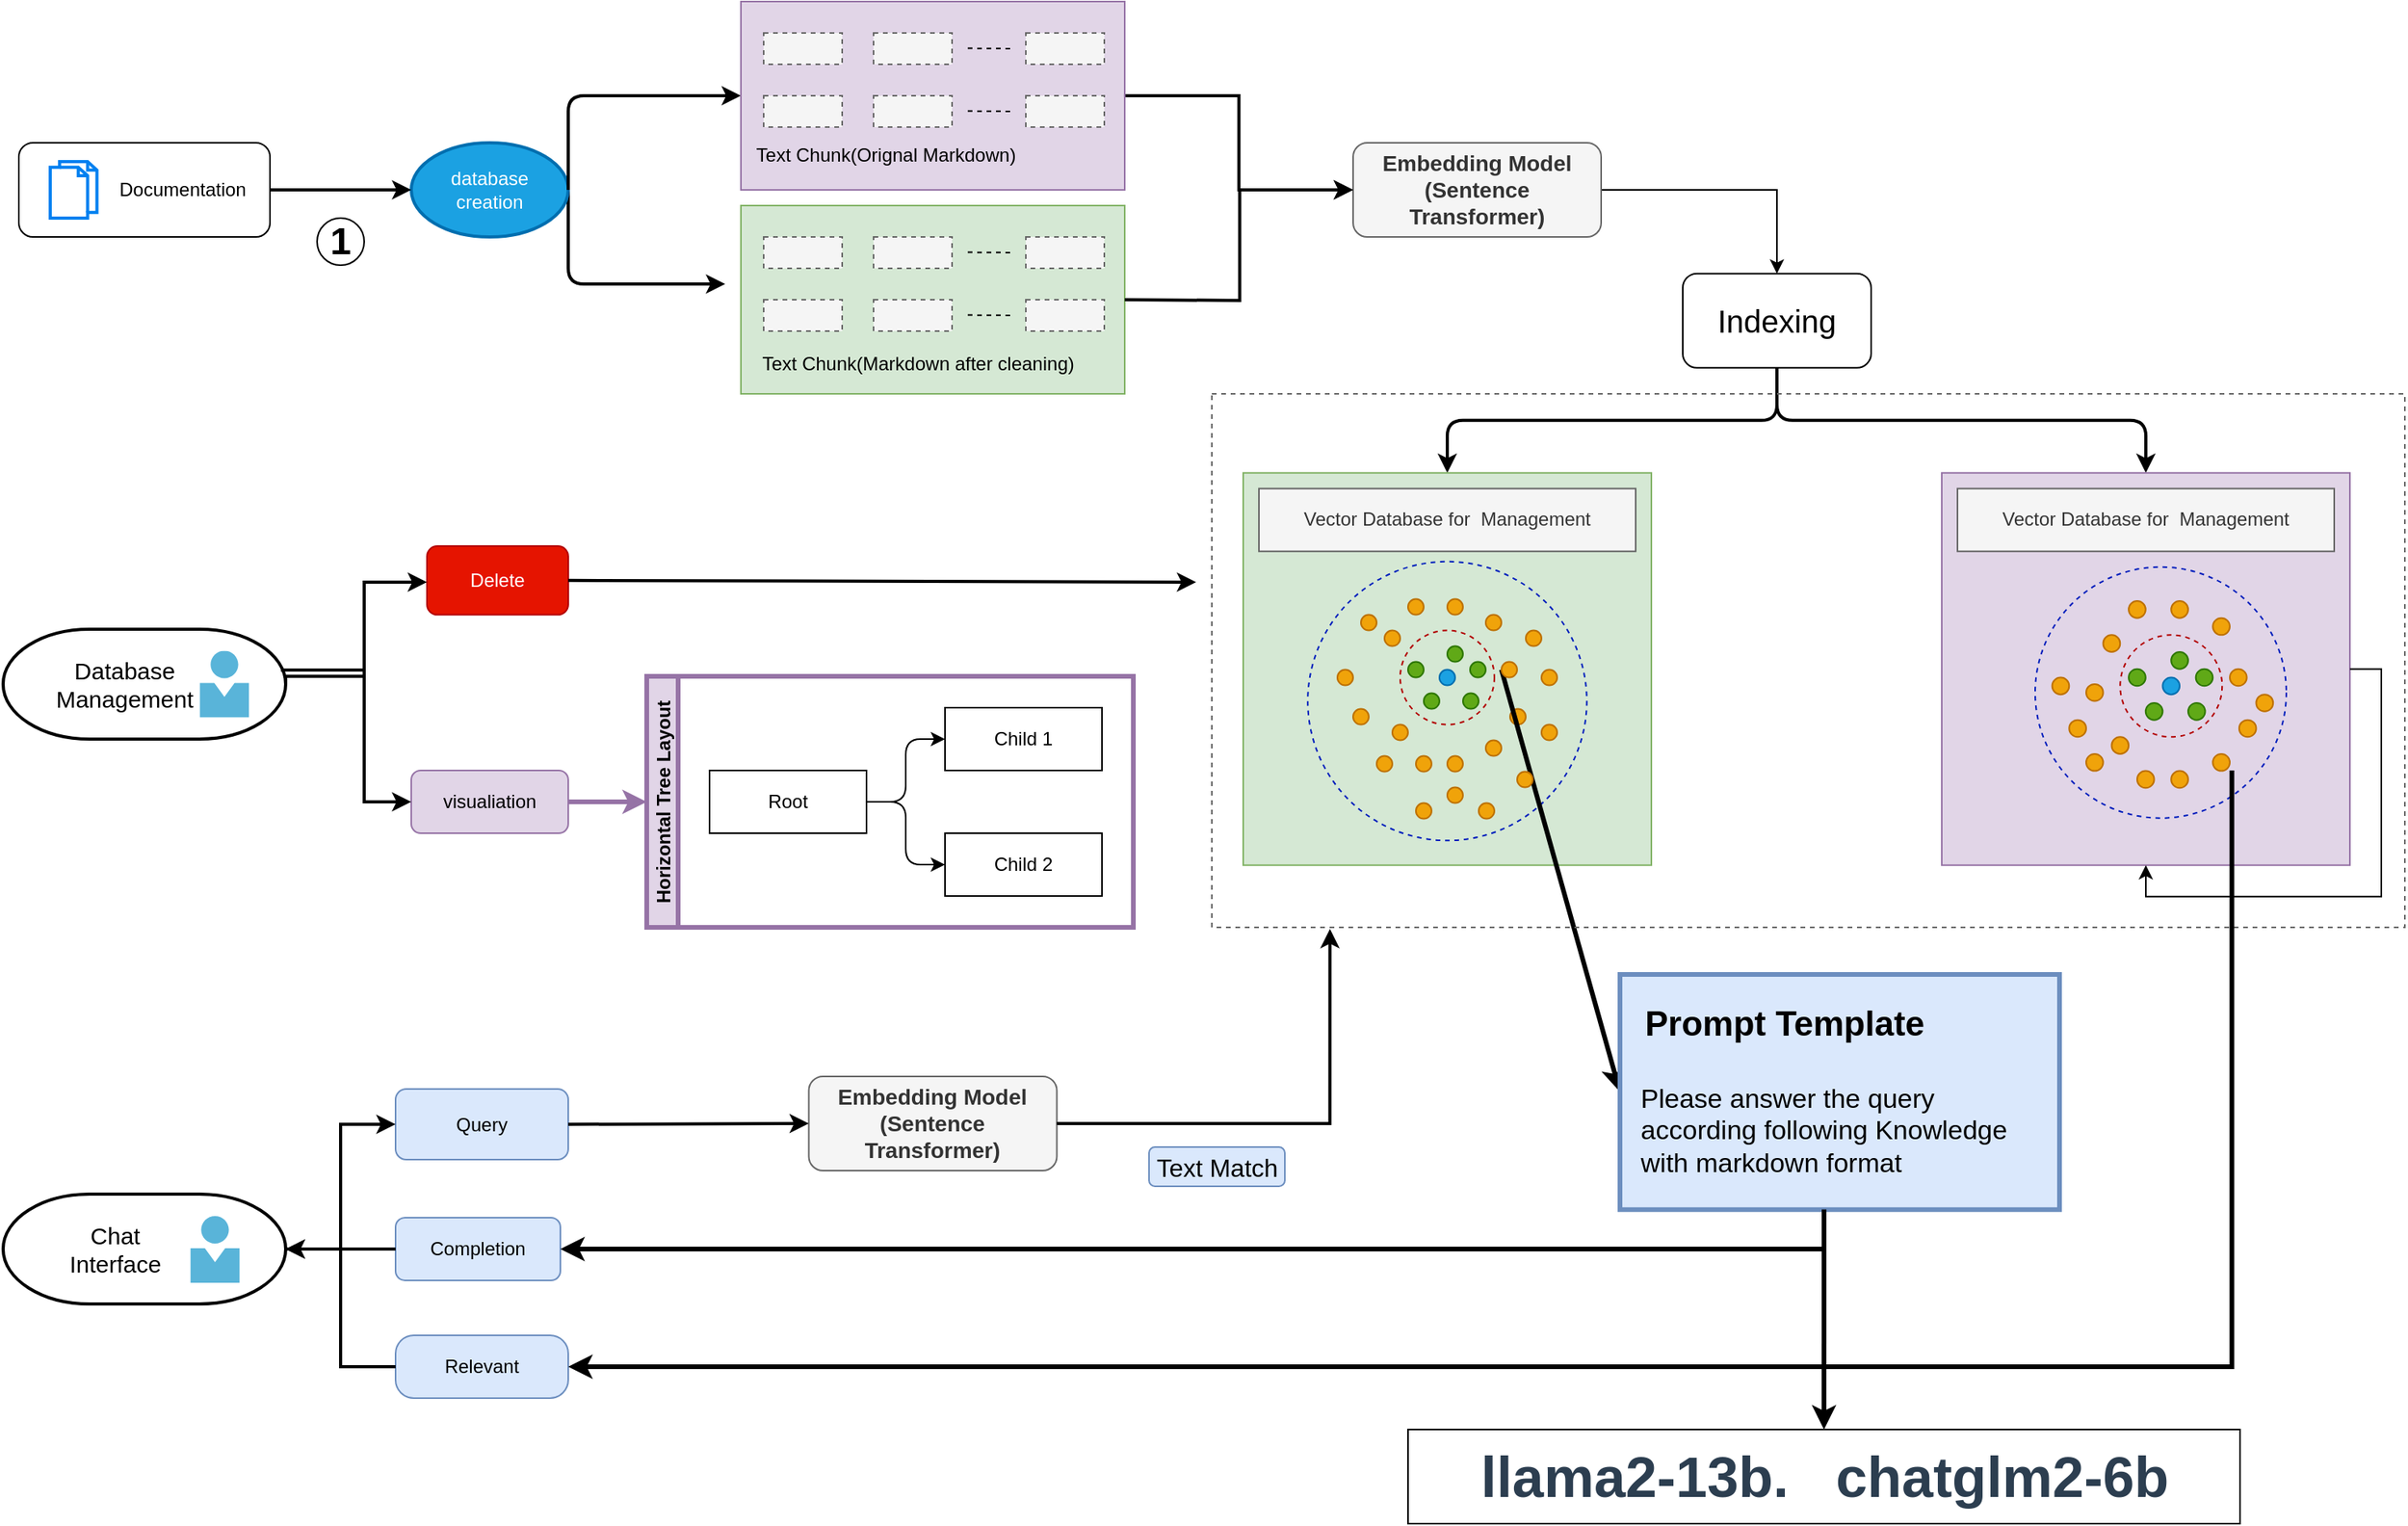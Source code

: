 <mxfile version="22.1.0" type="github">
  <diagram id="C5RBs43oDa-KdzZeNtuy" name="Page-1">
    <mxGraphModel dx="2901" dy="2326" grid="1" gridSize="10" guides="1" tooltips="1" connect="1" arrows="1" fold="1" page="1" pageScale="1" pageWidth="827" pageHeight="1169" math="0" shadow="0">
      <root>
        <mxCell id="WIyWlLk6GJQsqaUBKTNV-0" />
        <mxCell id="WIyWlLk6GJQsqaUBKTNV-1" parent="WIyWlLk6GJQsqaUBKTNV-0" />
        <mxCell id="Si4SBTvHlbx6ryA5VDA0-8" value="" style="group" parent="WIyWlLk6GJQsqaUBKTNV-1" vertex="1" connectable="0">
          <mxGeometry x="-782" y="-1036" width="220" height="78" as="geometry" />
        </mxCell>
        <mxCell id="Si4SBTvHlbx6ryA5VDA0-2" value="" style="rounded=1;whiteSpace=wrap;html=1;" parent="Si4SBTvHlbx6ryA5VDA0-8" vertex="1">
          <mxGeometry width="160" height="60" as="geometry" />
        </mxCell>
        <mxCell id="Si4SBTvHlbx6ryA5VDA0-5" value="" style="html=1;verticalLabelPosition=bottom;align=center;labelBackgroundColor=#ffffff;verticalAlign=top;strokeWidth=2;strokeColor=#0080F0;shadow=0;dashed=0;shape=mxgraph.ios7.icons.documents;" parent="Si4SBTvHlbx6ryA5VDA0-8" vertex="1">
          <mxGeometry x="19.996" y="12" width="29.763" height="36" as="geometry" />
        </mxCell>
        <mxCell id="Si4SBTvHlbx6ryA5VDA0-7" value="Documentation" style="text;strokeColor=none;align=center;fillColor=none;html=1;verticalAlign=middle;whiteSpace=wrap;rounded=0;" parent="Si4SBTvHlbx6ryA5VDA0-8" vertex="1">
          <mxGeometry x="64.816" y="12.0" width="79.367" height="36" as="geometry" />
        </mxCell>
        <mxCell id="Si4SBTvHlbx6ryA5VDA0-261" value="&lt;font style=&quot;font-size: 24px;&quot;&gt;&lt;b&gt;1&lt;/b&gt;&lt;/font&gt;" style="ellipse;whiteSpace=wrap;html=1;aspect=fixed;" parent="Si4SBTvHlbx6ryA5VDA0-8" vertex="1">
          <mxGeometry x="190" y="48" width="30" height="30" as="geometry" />
        </mxCell>
        <mxCell id="Si4SBTvHlbx6ryA5VDA0-81" style="edgeStyle=orthogonalEdgeStyle;rounded=1;orthogonalLoop=1;jettySize=auto;html=1;exitX=1;exitY=0.5;exitDx=0;exitDy=0;exitPerimeter=0;strokeWidth=2;" parent="WIyWlLk6GJQsqaUBKTNV-1" source="Si4SBTvHlbx6ryA5VDA0-10" edge="1">
          <mxGeometry relative="1" as="geometry">
            <mxPoint x="-332" y="-946" as="targetPoint" />
            <Array as="points">
              <mxPoint x="-432" y="-946" />
            </Array>
          </mxGeometry>
        </mxCell>
        <mxCell id="Si4SBTvHlbx6ryA5VDA0-10" value="&lt;font style=&quot;font-size: 12px;&quot;&gt;database&lt;br&gt;creation&lt;/font&gt;" style="strokeWidth=2;html=1;shape=mxgraph.flowchart.start_1;whiteSpace=wrap;fillColor=#1ba1e2;fontColor=#ffffff;strokeColor=#006EAF;" parent="WIyWlLk6GJQsqaUBKTNV-1" vertex="1">
          <mxGeometry x="-532" y="-1036" width="100" height="60" as="geometry" />
        </mxCell>
        <mxCell id="Si4SBTvHlbx6ryA5VDA0-12" style="edgeStyle=orthogonalEdgeStyle;rounded=0;orthogonalLoop=1;jettySize=auto;html=1;exitX=1;exitY=0.5;exitDx=0;exitDy=0;entryX=0;entryY=0.5;entryDx=0;entryDy=0;entryPerimeter=0;jumpSize=12;strokeWidth=2;" parent="WIyWlLk6GJQsqaUBKTNV-1" source="Si4SBTvHlbx6ryA5VDA0-2" target="Si4SBTvHlbx6ryA5VDA0-10" edge="1">
          <mxGeometry relative="1" as="geometry" />
        </mxCell>
        <mxCell id="Si4SBTvHlbx6ryA5VDA0-80" style="rounded=1;orthogonalLoop=1;jettySize=auto;html=1;entryX=0;entryY=0.5;entryDx=0;entryDy=0;strokeWidth=2;exitX=1;exitY=0.5;exitDx=0;exitDy=0;exitPerimeter=0;" parent="WIyWlLk6GJQsqaUBKTNV-1" target="Si4SBTvHlbx6ryA5VDA0-13" edge="1" source="Si4SBTvHlbx6ryA5VDA0-10">
          <mxGeometry relative="1" as="geometry">
            <mxPoint x="118" y="-546" as="sourcePoint" />
            <Array as="points">
              <mxPoint x="-432" y="-1066" />
            </Array>
          </mxGeometry>
        </mxCell>
        <mxCell id="Si4SBTvHlbx6ryA5VDA0-93" style="edgeStyle=orthogonalEdgeStyle;rounded=0;orthogonalLoop=1;jettySize=auto;html=1;exitX=1;exitY=0.5;exitDx=0;exitDy=0;entryX=0.5;entryY=0;entryDx=0;entryDy=0;" parent="WIyWlLk6GJQsqaUBKTNV-1" source="Si4SBTvHlbx6ryA5VDA0-83" target="Si4SBTvHlbx6ryA5VDA0-92" edge="1">
          <mxGeometry relative="1" as="geometry" />
        </mxCell>
        <mxCell id="Si4SBTvHlbx6ryA5VDA0-115" style="edgeStyle=orthogonalEdgeStyle;rounded=1;orthogonalLoop=1;jettySize=auto;html=1;exitX=0.5;exitY=1;exitDx=0;exitDy=0;strokeWidth=2;fillColor=#e1d5e7;strokeColor=#000000;" parent="WIyWlLk6GJQsqaUBKTNV-1" source="Si4SBTvHlbx6ryA5VDA0-92" target="Si4SBTvHlbx6ryA5VDA0-110" edge="1">
          <mxGeometry relative="1" as="geometry" />
        </mxCell>
        <mxCell id="Si4SBTvHlbx6ryA5VDA0-118" style="edgeStyle=orthogonalEdgeStyle;rounded=1;orthogonalLoop=1;jettySize=auto;html=1;exitX=0.5;exitY=1;exitDx=0;exitDy=0;exitPerimeter=0;fillColor=#d5e8d4;strokeColor=#000000;strokeWidth=2;" parent="WIyWlLk6GJQsqaUBKTNV-1" source="Si4SBTvHlbx6ryA5VDA0-92" target="Si4SBTvHlbx6ryA5VDA0-113" edge="1">
          <mxGeometry relative="1" as="geometry" />
        </mxCell>
        <mxCell id="Si4SBTvHlbx6ryA5VDA0-92" value="&lt;font style=&quot;font-size: 20px;&quot;&gt;Indexing&lt;/font&gt;" style="rounded=1;whiteSpace=wrap;html=1;" parent="WIyWlLk6GJQsqaUBKTNV-1" vertex="1">
          <mxGeometry x="277.99" y="-952.64" width="120" height="60" as="geometry" />
        </mxCell>
        <mxCell id="Si4SBTvHlbx6ryA5VDA0-110" value="" style="rounded=0;whiteSpace=wrap;html=1;fillColor=#e1d5e7;strokeColor=#9673a6;" parent="WIyWlLk6GJQsqaUBKTNV-1" vertex="1">
          <mxGeometry x="442.99" y="-825.64" width="260" height="250" as="geometry" />
        </mxCell>
        <mxCell id="Si4SBTvHlbx6ryA5VDA0-112" value="Vector Database for&amp;nbsp; Management" style="rounded=0;whiteSpace=wrap;html=1;fillColor=#f5f5f5;fontColor=#333333;strokeColor=#666666;" parent="WIyWlLk6GJQsqaUBKTNV-1" vertex="1">
          <mxGeometry x="452.99" y="-815.64" width="240" height="40" as="geometry" />
        </mxCell>
        <mxCell id="Si4SBTvHlbx6ryA5VDA0-113" value="" style="rounded=0;whiteSpace=wrap;html=1;fillColor=#d5e8d4;strokeColor=#82b366;" parent="WIyWlLk6GJQsqaUBKTNV-1" vertex="1">
          <mxGeometry x="-2.01" y="-825.64" width="260" height="250" as="geometry" />
        </mxCell>
        <mxCell id="Si4SBTvHlbx6ryA5VDA0-114" value="Vector Database for&amp;nbsp; Management" style="rounded=0;whiteSpace=wrap;html=1;fillColor=#f5f5f5;fontColor=#333333;strokeColor=#666666;" parent="WIyWlLk6GJQsqaUBKTNV-1" vertex="1">
          <mxGeometry x="7.99" y="-815.64" width="240" height="40" as="geometry" />
        </mxCell>
        <mxCell id="Si4SBTvHlbx6ryA5VDA0-119" value="" style="ellipse;whiteSpace=wrap;html=1;aspect=fixed;fillColor=none;dashed=1;fontColor=#ffffff;strokeColor=#001DBC;" parent="WIyWlLk6GJQsqaUBKTNV-1" vertex="1">
          <mxGeometry x="39.11" y="-769.11" width="177.75" height="177.75" as="geometry" />
        </mxCell>
        <mxCell id="Si4SBTvHlbx6ryA5VDA0-120" value="" style="ellipse;whiteSpace=wrap;html=1;aspect=fixed;fillColor=#f0a30a;fontColor=#000000;strokeColor=#BD7000;perimeterSpacing=0;direction=south;" parent="WIyWlLk6GJQsqaUBKTNV-1" vertex="1">
          <mxGeometry x="127.98" y="-745.24" width="10" height="10" as="geometry" />
        </mxCell>
        <mxCell id="Si4SBTvHlbx6ryA5VDA0-123" value="" style="ellipse;whiteSpace=wrap;html=1;aspect=fixed;fillColor=#f0a30a;fontColor=#000000;strokeColor=#BD7000;perimeterSpacing=0;direction=south;" parent="WIyWlLk6GJQsqaUBKTNV-1" vertex="1">
          <mxGeometry x="167.98" y="-675.24" width="10" height="10" as="geometry" />
        </mxCell>
        <mxCell id="Si4SBTvHlbx6ryA5VDA0-124" value="" style="ellipse;whiteSpace=wrap;html=1;aspect=fixed;fillColor=#f0a30a;fontColor=#000000;strokeColor=#BD7000;perimeterSpacing=0;direction=south;" parent="WIyWlLk6GJQsqaUBKTNV-1" vertex="1">
          <mxGeometry x="87.98" y="-725.24" width="10" height="10" as="geometry" />
        </mxCell>
        <mxCell id="Si4SBTvHlbx6ryA5VDA0-125" value="" style="ellipse;whiteSpace=wrap;html=1;aspect=fixed;fillColor=#f0a30a;fontColor=#000000;strokeColor=#BD7000;perimeterSpacing=0;direction=south;" parent="WIyWlLk6GJQsqaUBKTNV-1" vertex="1">
          <mxGeometry x="152.48" y="-735.24" width="10" height="10" as="geometry" />
        </mxCell>
        <mxCell id="Si4SBTvHlbx6ryA5VDA0-126" value="" style="ellipse;whiteSpace=wrap;html=1;aspect=fixed;fillColor=#f0a30a;fontColor=#000000;strokeColor=#BD7000;perimeterSpacing=0;direction=south;" parent="WIyWlLk6GJQsqaUBKTNV-1" vertex="1">
          <mxGeometry x="107.98" y="-645.24" width="10" height="10" as="geometry" />
        </mxCell>
        <mxCell id="Si4SBTvHlbx6ryA5VDA0-128" value="" style="ellipse;whiteSpace=wrap;html=1;aspect=fixed;fillColor=#f0a30a;fontColor=#000000;strokeColor=#BD7000;perimeterSpacing=0;direction=south;" parent="WIyWlLk6GJQsqaUBKTNV-1" vertex="1">
          <mxGeometry x="92.98" y="-665.24" width="10" height="10" as="geometry" />
        </mxCell>
        <mxCell id="Si4SBTvHlbx6ryA5VDA0-129" value="" style="ellipse;whiteSpace=wrap;html=1;aspect=fixed;fillColor=#f0a30a;fontColor=#000000;strokeColor=#BD7000;perimeterSpacing=0;direction=south;" parent="WIyWlLk6GJQsqaUBKTNV-1" vertex="1">
          <mxGeometry x="152.48" y="-655.24" width="10" height="10" as="geometry" />
        </mxCell>
        <mxCell id="Si4SBTvHlbx6ryA5VDA0-130" value="" style="ellipse;whiteSpace=wrap;html=1;aspect=fixed;fillColor=#f0a30a;fontColor=#000000;strokeColor=#BD7000;perimeterSpacing=0;direction=south;" parent="WIyWlLk6GJQsqaUBKTNV-1" vertex="1">
          <mxGeometry x="127.98" y="-645.24" width="10" height="10" as="geometry" />
        </mxCell>
        <mxCell id="Si4SBTvHlbx6ryA5VDA0-215" style="rounded=0;orthogonalLoop=1;jettySize=auto;html=1;exitX=0.5;exitY=1;exitDx=0;exitDy=0;entryX=0;entryY=0.25;entryDx=0;entryDy=0;strokeWidth=3;fillColor=#dae8fc;strokeColor=#000000;" parent="WIyWlLk6GJQsqaUBKTNV-1" source="Si4SBTvHlbx6ryA5VDA0-131" target="Si4SBTvHlbx6ryA5VDA0-213" edge="1">
          <mxGeometry relative="1" as="geometry" />
        </mxCell>
        <mxCell id="Si4SBTvHlbx6ryA5VDA0-131" value="" style="ellipse;whiteSpace=wrap;html=1;aspect=fixed;fillColor=#f0a30a;fontColor=#000000;strokeColor=#BD7000;perimeterSpacing=0;direction=south;" parent="WIyWlLk6GJQsqaUBKTNV-1" vertex="1">
          <mxGeometry x="162.48" y="-705.24" width="10" height="10" as="geometry" />
        </mxCell>
        <mxCell id="Si4SBTvHlbx6ryA5VDA0-133" value="" style="ellipse;whiteSpace=wrap;html=1;aspect=fixed;fillColor=#f0a30a;fontColor=#000000;strokeColor=#BD7000;perimeterSpacing=0;direction=south;" parent="WIyWlLk6GJQsqaUBKTNV-1" vertex="1">
          <mxGeometry x="102.98" y="-745.24" width="10" height="10" as="geometry" />
        </mxCell>
        <mxCell id="Si4SBTvHlbx6ryA5VDA0-134" value="" style="ellipse;whiteSpace=wrap;html=1;aspect=fixed;fillColor=none;fontColor=#ffffff;strokeColor=#B20000;dashed=1;" parent="WIyWlLk6GJQsqaUBKTNV-1" vertex="1">
          <mxGeometry x="97.98" y="-725.24" width="60" height="60" as="geometry" />
        </mxCell>
        <mxCell id="Si4SBTvHlbx6ryA5VDA0-135" value="" style="ellipse;whiteSpace=wrap;html=1;aspect=fixed;fillColor=#60a917;fontColor=#ffffff;strokeColor=#2D7600;perimeterSpacing=0;direction=south;" parent="WIyWlLk6GJQsqaUBKTNV-1" vertex="1">
          <mxGeometry x="102.98" y="-705.24" width="10" height="10" as="geometry" />
        </mxCell>
        <mxCell id="Si4SBTvHlbx6ryA5VDA0-136" value="" style="ellipse;whiteSpace=wrap;html=1;aspect=fixed;fillColor=#60a917;fontColor=#ffffff;strokeColor=#2D7600;perimeterSpacing=0;direction=south;" parent="WIyWlLk6GJQsqaUBKTNV-1" vertex="1">
          <mxGeometry x="142.48" y="-705.24" width="10" height="10" as="geometry" />
        </mxCell>
        <mxCell id="Si4SBTvHlbx6ryA5VDA0-137" value="" style="ellipse;whiteSpace=wrap;html=1;aspect=fixed;fillColor=#60a917;fontColor=#ffffff;strokeColor=#2D7600;perimeterSpacing=0;direction=south;" parent="WIyWlLk6GJQsqaUBKTNV-1" vertex="1">
          <mxGeometry x="137.98" y="-685.24" width="10" height="10" as="geometry" />
        </mxCell>
        <mxCell id="Si4SBTvHlbx6ryA5VDA0-138" value="" style="ellipse;whiteSpace=wrap;html=1;aspect=fixed;fillColor=#60a917;fontColor=#ffffff;strokeColor=#2D7600;perimeterSpacing=0;direction=south;" parent="WIyWlLk6GJQsqaUBKTNV-1" vertex="1">
          <mxGeometry x="112.98" y="-685.24" width="10" height="10" as="geometry" />
        </mxCell>
        <mxCell id="Si4SBTvHlbx6ryA5VDA0-139" value="" style="ellipse;whiteSpace=wrap;html=1;aspect=fixed;fillColor=#60a917;fontColor=#ffffff;strokeColor=#2D7600;perimeterSpacing=0;direction=south;" parent="WIyWlLk6GJQsqaUBKTNV-1" vertex="1">
          <mxGeometry x="127.98" y="-715.24" width="10" height="10" as="geometry" />
        </mxCell>
        <mxCell id="Si4SBTvHlbx6ryA5VDA0-141" value="" style="ellipse;whiteSpace=wrap;html=1;aspect=fixed;fillColor=#1ba1e2;fontColor=#ffffff;strokeColor=#006EAF;perimeterSpacing=0;direction=south;" parent="WIyWlLk6GJQsqaUBKTNV-1" vertex="1">
          <mxGeometry x="122.98" y="-700.24" width="10" height="10" as="geometry" />
        </mxCell>
        <mxCell id="Si4SBTvHlbx6ryA5VDA0-162" value="" style="group" parent="WIyWlLk6GJQsqaUBKTNV-1" vertex="1" connectable="0">
          <mxGeometry x="502.49" y="-765.64" width="160" height="160" as="geometry" />
        </mxCell>
        <mxCell id="Si4SBTvHlbx6ryA5VDA0-163" value="" style="ellipse;whiteSpace=wrap;html=1;aspect=fixed;fillColor=none;dashed=1;fontColor=#ffffff;strokeColor=#001DBC;" parent="Si4SBTvHlbx6ryA5VDA0-162" vertex="1">
          <mxGeometry width="160" height="160" as="geometry" />
        </mxCell>
        <mxCell id="Si4SBTvHlbx6ryA5VDA0-164" value="" style="ellipse;whiteSpace=wrap;html=1;aspect=fixed;fillColor=#f0a30a;fontColor=#000000;strokeColor=#BD7000;perimeterSpacing=0;direction=south;" parent="Si4SBTvHlbx6ryA5VDA0-162" vertex="1">
          <mxGeometry x="86.633" y="21.658" width="10.829" height="10.829" as="geometry" />
        </mxCell>
        <mxCell id="Si4SBTvHlbx6ryA5VDA0-165" value="" style="ellipse;whiteSpace=wrap;html=1;aspect=fixed;fillColor=#f0a30a;fontColor=#000000;strokeColor=#BD7000;perimeterSpacing=0;direction=south;" parent="Si4SBTvHlbx6ryA5VDA0-162" vertex="1">
          <mxGeometry x="129.949" y="97.462" width="10.829" height="10.829" as="geometry" />
        </mxCell>
        <mxCell id="Si4SBTvHlbx6ryA5VDA0-166" value="" style="ellipse;whiteSpace=wrap;html=1;aspect=fixed;fillColor=#f0a30a;fontColor=#000000;strokeColor=#BD7000;perimeterSpacing=0;direction=south;" parent="Si4SBTvHlbx6ryA5VDA0-162" vertex="1">
          <mxGeometry x="43.316" y="43.316" width="10.829" height="10.829" as="geometry" />
        </mxCell>
        <mxCell id="Si4SBTvHlbx6ryA5VDA0-167" value="" style="ellipse;whiteSpace=wrap;html=1;aspect=fixed;fillColor=#f0a30a;fontColor=#000000;strokeColor=#BD7000;perimeterSpacing=0;direction=south;" parent="Si4SBTvHlbx6ryA5VDA0-162" vertex="1">
          <mxGeometry x="113.164" y="32.487" width="10.829" height="10.829" as="geometry" />
        </mxCell>
        <mxCell id="Si4SBTvHlbx6ryA5VDA0-168" value="" style="ellipse;whiteSpace=wrap;html=1;aspect=fixed;fillColor=#f0a30a;fontColor=#000000;strokeColor=#BD7000;perimeterSpacing=0;direction=south;" parent="Si4SBTvHlbx6ryA5VDA0-162" vertex="1">
          <mxGeometry x="64.975" y="129.949" width="10.829" height="10.829" as="geometry" />
        </mxCell>
        <mxCell id="Si4SBTvHlbx6ryA5VDA0-169" value="" style="ellipse;whiteSpace=wrap;html=1;aspect=fixed;fillColor=#f0a30a;fontColor=#000000;strokeColor=#BD7000;perimeterSpacing=0;direction=south;" parent="Si4SBTvHlbx6ryA5VDA0-162" vertex="1">
          <mxGeometry x="48.731" y="108.291" width="10.829" height="10.829" as="geometry" />
        </mxCell>
        <mxCell id="Si4SBTvHlbx6ryA5VDA0-170" value="" style="ellipse;whiteSpace=wrap;html=1;aspect=fixed;fillColor=#f0a30a;fontColor=#000000;strokeColor=#BD7000;perimeterSpacing=0;direction=south;" parent="Si4SBTvHlbx6ryA5VDA0-162" vertex="1">
          <mxGeometry x="113.164" y="119.12" width="10.829" height="10.829" as="geometry" />
        </mxCell>
        <mxCell id="Si4SBTvHlbx6ryA5VDA0-171" value="" style="ellipse;whiteSpace=wrap;html=1;aspect=fixed;fillColor=#f0a30a;fontColor=#000000;strokeColor=#BD7000;perimeterSpacing=0;direction=south;" parent="Si4SBTvHlbx6ryA5VDA0-162" vertex="1">
          <mxGeometry x="86.633" y="129.949" width="10.829" height="10.829" as="geometry" />
        </mxCell>
        <mxCell id="Si4SBTvHlbx6ryA5VDA0-172" value="" style="ellipse;whiteSpace=wrap;html=1;aspect=fixed;fillColor=#f0a30a;fontColor=#000000;strokeColor=#BD7000;perimeterSpacing=0;direction=south;" parent="Si4SBTvHlbx6ryA5VDA0-162" vertex="1">
          <mxGeometry x="123.993" y="64.975" width="10.829" height="10.829" as="geometry" />
        </mxCell>
        <mxCell id="Si4SBTvHlbx6ryA5VDA0-173" value="" style="ellipse;whiteSpace=wrap;html=1;aspect=fixed;fillColor=#f0a30a;fontColor=#000000;strokeColor=#BD7000;perimeterSpacing=0;direction=south;" parent="Si4SBTvHlbx6ryA5VDA0-162" vertex="1">
          <mxGeometry x="59.56" y="21.658" width="10.829" height="10.829" as="geometry" />
        </mxCell>
        <mxCell id="Si4SBTvHlbx6ryA5VDA0-174" value="" style="ellipse;whiteSpace=wrap;html=1;aspect=fixed;fillColor=none;fontColor=#ffffff;strokeColor=#B20000;dashed=1;" parent="Si4SBTvHlbx6ryA5VDA0-162" vertex="1">
          <mxGeometry x="54.146" y="43.316" width="64.975" height="64.975" as="geometry" />
        </mxCell>
        <mxCell id="Si4SBTvHlbx6ryA5VDA0-175" value="" style="ellipse;whiteSpace=wrap;html=1;aspect=fixed;fillColor=#60a917;fontColor=#ffffff;strokeColor=#2D7600;perimeterSpacing=0;direction=south;" parent="Si4SBTvHlbx6ryA5VDA0-162" vertex="1">
          <mxGeometry x="59.56" y="64.975" width="10.829" height="10.829" as="geometry" />
        </mxCell>
        <mxCell id="Si4SBTvHlbx6ryA5VDA0-176" value="" style="ellipse;whiteSpace=wrap;html=1;aspect=fixed;fillColor=#60a917;fontColor=#ffffff;strokeColor=#2D7600;perimeterSpacing=0;direction=south;" parent="Si4SBTvHlbx6ryA5VDA0-162" vertex="1">
          <mxGeometry x="102.335" y="64.975" width="10.829" height="10.829" as="geometry" />
        </mxCell>
        <mxCell id="Si4SBTvHlbx6ryA5VDA0-177" value="" style="ellipse;whiteSpace=wrap;html=1;aspect=fixed;fillColor=#60a917;fontColor=#ffffff;strokeColor=#2D7600;perimeterSpacing=0;direction=south;" parent="Si4SBTvHlbx6ryA5VDA0-162" vertex="1">
          <mxGeometry x="97.462" y="86.633" width="10.829" height="10.829" as="geometry" />
        </mxCell>
        <mxCell id="Si4SBTvHlbx6ryA5VDA0-178" value="" style="ellipse;whiteSpace=wrap;html=1;aspect=fixed;fillColor=#60a917;fontColor=#ffffff;strokeColor=#2D7600;perimeterSpacing=0;direction=south;" parent="Si4SBTvHlbx6ryA5VDA0-162" vertex="1">
          <mxGeometry x="70.389" y="86.633" width="10.829" height="10.829" as="geometry" />
        </mxCell>
        <mxCell id="Si4SBTvHlbx6ryA5VDA0-179" value="" style="ellipse;whiteSpace=wrap;html=1;aspect=fixed;fillColor=#60a917;fontColor=#ffffff;strokeColor=#2D7600;perimeterSpacing=0;direction=south;" parent="Si4SBTvHlbx6ryA5VDA0-162" vertex="1">
          <mxGeometry x="86.633" y="54.146" width="10.829" height="10.829" as="geometry" />
        </mxCell>
        <mxCell id="Si4SBTvHlbx6ryA5VDA0-180" value="" style="ellipse;whiteSpace=wrap;html=1;aspect=fixed;fillColor=#1ba1e2;fontColor=#ffffff;strokeColor=#006EAF;perimeterSpacing=0;direction=south;" parent="Si4SBTvHlbx6ryA5VDA0-162" vertex="1">
          <mxGeometry x="81.218" y="70.389" width="10.829" height="10.829" as="geometry" />
        </mxCell>
        <mxCell id="Si4SBTvHlbx6ryA5VDA0-181" value="" style="ellipse;whiteSpace=wrap;html=1;aspect=fixed;fillColor=#f0a30a;fontColor=#000000;strokeColor=#BD7000;perimeterSpacing=0;direction=south;" parent="Si4SBTvHlbx6ryA5VDA0-162" vertex="1">
          <mxGeometry x="10.829" y="70.389" width="10.829" height="10.829" as="geometry" />
        </mxCell>
        <mxCell id="Si4SBTvHlbx6ryA5VDA0-182" value="" style="ellipse;whiteSpace=wrap;html=1;aspect=fixed;fillColor=#f0a30a;fontColor=#000000;strokeColor=#BD7000;perimeterSpacing=0;direction=south;" parent="Si4SBTvHlbx6ryA5VDA0-162" vertex="1">
          <mxGeometry x="21.658" y="97.462" width="10.829" height="10.829" as="geometry" />
        </mxCell>
        <mxCell id="Si4SBTvHlbx6ryA5VDA0-183" value="" style="ellipse;whiteSpace=wrap;html=1;aspect=fixed;fillColor=#f0a30a;fontColor=#000000;strokeColor=#BD7000;perimeterSpacing=0;direction=south;" parent="Si4SBTvHlbx6ryA5VDA0-162" vertex="1">
          <mxGeometry x="32.487" y="74.591" width="10.829" height="10.829" as="geometry" />
        </mxCell>
        <mxCell id="Si4SBTvHlbx6ryA5VDA0-184" value="" style="ellipse;whiteSpace=wrap;html=1;aspect=fixed;fillColor=#f0a30a;fontColor=#000000;strokeColor=#BD7000;perimeterSpacing=0;direction=south;" parent="Si4SBTvHlbx6ryA5VDA0-162" vertex="1">
          <mxGeometry x="140.778" y="81.218" width="10.829" height="10.829" as="geometry" />
        </mxCell>
        <mxCell id="Si4SBTvHlbx6ryA5VDA0-185" value="" style="ellipse;whiteSpace=wrap;html=1;aspect=fixed;fillColor=#f0a30a;fontColor=#000000;strokeColor=#BD7000;perimeterSpacing=0;direction=south;" parent="Si4SBTvHlbx6ryA5VDA0-162" vertex="1">
          <mxGeometry x="32.487" y="119.12" width="10.829" height="10.829" as="geometry" />
        </mxCell>
        <mxCell id="Si4SBTvHlbx6ryA5VDA0-188" value="" style="ellipse;whiteSpace=wrap;html=1;aspect=fixed;fillColor=#f0a30a;fontColor=#000000;strokeColor=#BD7000;perimeterSpacing=0;direction=south;" parent="WIyWlLk6GJQsqaUBKTNV-1" vertex="1">
          <mxGeometry x="57.98" y="-700.24" width="10" height="10" as="geometry" />
        </mxCell>
        <mxCell id="Si4SBTvHlbx6ryA5VDA0-189" value="" style="ellipse;whiteSpace=wrap;html=1;aspect=fixed;fillColor=#f0a30a;fontColor=#000000;strokeColor=#BD7000;perimeterSpacing=0;direction=south;" parent="WIyWlLk6GJQsqaUBKTNV-1" vertex="1">
          <mxGeometry x="67.98" y="-675.24" width="10" height="10" as="geometry" />
        </mxCell>
        <mxCell id="Si4SBTvHlbx6ryA5VDA0-190" value="" style="ellipse;whiteSpace=wrap;html=1;aspect=fixed;fillColor=#f0a30a;fontColor=#000000;strokeColor=#BD7000;perimeterSpacing=0;direction=south;" parent="WIyWlLk6GJQsqaUBKTNV-1" vertex="1">
          <mxGeometry x="82.98" y="-645.24" width="10" height="10" as="geometry" />
        </mxCell>
        <mxCell id="Si4SBTvHlbx6ryA5VDA0-191" value="" style="ellipse;whiteSpace=wrap;html=1;aspect=fixed;fillColor=#f0a30a;fontColor=#000000;strokeColor=#BD7000;perimeterSpacing=0;direction=south;" parent="WIyWlLk6GJQsqaUBKTNV-1" vertex="1">
          <mxGeometry x="147.98" y="-615.24" width="10" height="10" as="geometry" />
        </mxCell>
        <mxCell id="Si4SBTvHlbx6ryA5VDA0-192" value="" style="ellipse;whiteSpace=wrap;html=1;aspect=fixed;fillColor=#f0a30a;fontColor=#000000;strokeColor=#BD7000;perimeterSpacing=0;direction=south;" parent="WIyWlLk6GJQsqaUBKTNV-1" vertex="1">
          <mxGeometry x="107.98" y="-615.24" width="10" height="10" as="geometry" />
        </mxCell>
        <mxCell id="Si4SBTvHlbx6ryA5VDA0-193" value="" style="ellipse;whiteSpace=wrap;html=1;aspect=fixed;fillColor=#f0a30a;fontColor=#000000;strokeColor=#BD7000;perimeterSpacing=0;direction=south;" parent="WIyWlLk6GJQsqaUBKTNV-1" vertex="1">
          <mxGeometry x="127.98" y="-625.24" width="10" height="10" as="geometry" />
        </mxCell>
        <mxCell id="Si4SBTvHlbx6ryA5VDA0-194" value="" style="ellipse;whiteSpace=wrap;html=1;aspect=fixed;fillColor=#f0a30a;fontColor=#000000;strokeColor=#BD7000;perimeterSpacing=0;direction=south;" parent="WIyWlLk6GJQsqaUBKTNV-1" vertex="1">
          <mxGeometry x="172.48" y="-635.24" width="10" height="10" as="geometry" />
        </mxCell>
        <mxCell id="Si4SBTvHlbx6ryA5VDA0-195" value="" style="ellipse;whiteSpace=wrap;html=1;aspect=fixed;fillColor=#f0a30a;fontColor=#000000;strokeColor=#BD7000;perimeterSpacing=0;direction=south;" parent="WIyWlLk6GJQsqaUBKTNV-1" vertex="1">
          <mxGeometry x="187.98" y="-700.24" width="10" height="10" as="geometry" />
        </mxCell>
        <mxCell id="Si4SBTvHlbx6ryA5VDA0-196" value="" style="ellipse;whiteSpace=wrap;html=1;aspect=fixed;fillColor=#f0a30a;fontColor=#000000;strokeColor=#BD7000;perimeterSpacing=0;direction=south;" parent="WIyWlLk6GJQsqaUBKTNV-1" vertex="1">
          <mxGeometry x="177.98" y="-725.24" width="10" height="10" as="geometry" />
        </mxCell>
        <mxCell id="Si4SBTvHlbx6ryA5VDA0-197" value="" style="ellipse;whiteSpace=wrap;html=1;aspect=fixed;fillColor=#f0a30a;fontColor=#000000;strokeColor=#BD7000;perimeterSpacing=0;direction=south;" parent="WIyWlLk6GJQsqaUBKTNV-1" vertex="1">
          <mxGeometry x="187.98" y="-665.24" width="10" height="10" as="geometry" />
        </mxCell>
        <mxCell id="Si4SBTvHlbx6ryA5VDA0-198" value="" style="ellipse;whiteSpace=wrap;html=1;aspect=fixed;fillColor=#f0a30a;fontColor=#000000;strokeColor=#BD7000;perimeterSpacing=0;direction=south;" parent="WIyWlLk6GJQsqaUBKTNV-1" vertex="1">
          <mxGeometry x="72.98" y="-735.24" width="10" height="10" as="geometry" />
        </mxCell>
        <mxCell id="Si4SBTvHlbx6ryA5VDA0-205" value="" style="group" parent="WIyWlLk6GJQsqaUBKTNV-1" vertex="1" connectable="0">
          <mxGeometry x="-792" y="-366" width="180" height="70" as="geometry" />
        </mxCell>
        <mxCell id="Si4SBTvHlbx6ryA5VDA0-199" value="" style="strokeWidth=2;html=1;shape=mxgraph.flowchart.terminator;whiteSpace=wrap;" parent="Si4SBTvHlbx6ryA5VDA0-205" vertex="1">
          <mxGeometry width="180" height="70" as="geometry" />
        </mxCell>
        <mxCell id="Si4SBTvHlbx6ryA5VDA0-200" value="&lt;font style=&quot;font-size: 15px;&quot;&gt;Chat &lt;br&gt;Interface&lt;/font&gt;" style="text;strokeColor=none;align=center;fillColor=none;html=1;verticalAlign=middle;whiteSpace=wrap;rounded=0;" parent="Si4SBTvHlbx6ryA5VDA0-205" vertex="1">
          <mxGeometry x="23.995" y="14" width="95.241" height="42" as="geometry" />
        </mxCell>
        <mxCell id="Si4SBTvHlbx6ryA5VDA0-202" value="" style="image;sketch=0;aspect=fixed;html=1;points=[];align=center;fontSize=12;image=img/lib/mscae/Person.svg;" parent="Si4SBTvHlbx6ryA5VDA0-205" vertex="1">
          <mxGeometry x="119.232" y="14" width="31.5" height="42.56" as="geometry" />
        </mxCell>
        <mxCell id="Si4SBTvHlbx6ryA5VDA0-206" value="&lt;font style=&quot;font-size: 12px;&quot;&gt;Query&lt;/font&gt;" style="rounded=1;whiteSpace=wrap;html=1;fillColor=#dae8fc;strokeColor=#6c8ebf;" parent="WIyWlLk6GJQsqaUBKTNV-1" vertex="1">
          <mxGeometry x="-542" y="-433" width="109.99" height="45" as="geometry" />
        </mxCell>
        <mxCell id="Si4SBTvHlbx6ryA5VDA0-214" value="" style="group;fillColor=#dae8fc;strokeColor=#6c8ebf;strokeWidth=3;" parent="WIyWlLk6GJQsqaUBKTNV-1" vertex="1" connectable="0">
          <mxGeometry x="238.0" y="-506" width="280" height="149.87" as="geometry" />
        </mxCell>
        <mxCell id="Si4SBTvHlbx6ryA5VDA0-212" value="&lt;font size=&quot;1&quot; style=&quot;&quot;&gt;&lt;b style=&quot;font-size: 22px;&quot;&gt;Prompt Template&lt;/b&gt;&lt;/font&gt;" style="text;strokeColor=none;align=center;fillColor=none;html=1;verticalAlign=middle;whiteSpace=wrap;rounded=0;" parent="Si4SBTvHlbx6ryA5VDA0-214" vertex="1">
          <mxGeometry x="10" y="13.87" width="190" height="36" as="geometry" />
        </mxCell>
        <mxCell id="Si4SBTvHlbx6ryA5VDA0-213" value="&lt;div style=&quot;text-align: left; font-size: 17px;&quot;&gt;&lt;span style=&quot;background-color: initial;&quot;&gt;&lt;font style=&quot;font-size: 17px;&quot;&gt;Please answer the query&lt;/font&gt;&lt;/span&gt;&lt;/div&gt;&lt;font style=&quot;font-size: 17px;&quot;&gt;&lt;div style=&quot;text-align: left;&quot;&gt;&lt;span style=&quot;background-color: initial;&quot;&gt;according following Knowledge&lt;/span&gt;&lt;/div&gt;&lt;div style=&quot;text-align: left;&quot;&gt;&lt;span style=&quot;background-color: initial;&quot;&gt;with markdown format&lt;/span&gt;&lt;/div&gt;&lt;/font&gt;" style="text;strokeColor=none;align=center;fillColor=none;html=1;verticalAlign=middle;whiteSpace=wrap;rounded=0;" parent="Si4SBTvHlbx6ryA5VDA0-214" vertex="1">
          <mxGeometry y="49.87" width="260" height="100" as="geometry" />
        </mxCell>
        <mxCell id="Si4SBTvHlbx6ryA5VDA0-227" value="&lt;font style=&quot;font-size: 16px;&quot;&gt;Text Match&lt;/font&gt;" style="rounded=1;whiteSpace=wrap;html=1;fillColor=#dae8fc;strokeColor=#6c8ebf;" parent="WIyWlLk6GJQsqaUBKTNV-1" vertex="1">
          <mxGeometry x="-62.0" y="-396" width="86.5" height="25" as="geometry" />
        </mxCell>
        <mxCell id="Si4SBTvHlbx6ryA5VDA0-229" value="&lt;font style=&quot;font-size: 12px;&quot;&gt;Relevant&lt;/font&gt;" style="rounded=1;whiteSpace=wrap;html=1;fillColor=#dae8fc;strokeColor=#6c8ebf;arcSize=29;" parent="WIyWlLk6GJQsqaUBKTNV-1" vertex="1">
          <mxGeometry x="-542" y="-276" width="110" height="40" as="geometry" />
        </mxCell>
        <mxCell id="Si4SBTvHlbx6ryA5VDA0-233" value="&lt;font style=&quot;font-size: 12px;&quot;&gt;Completion&lt;/font&gt;" style="rounded=1;whiteSpace=wrap;html=1;fillColor=#dae8fc;strokeColor=#6c8ebf;" parent="WIyWlLk6GJQsqaUBKTNV-1" vertex="1">
          <mxGeometry x="-542" y="-351" width="104.99" height="40" as="geometry" />
        </mxCell>
        <mxCell id="Si4SBTvHlbx6ryA5VDA0-238" value="" style="strokeWidth=2;html=1;shape=mxgraph.flowchart.terminator;whiteSpace=wrap;" parent="WIyWlLk6GJQsqaUBKTNV-1" vertex="1">
          <mxGeometry x="-792.01" y="-726" width="180" height="70" as="geometry" />
        </mxCell>
        <mxCell id="Si4SBTvHlbx6ryA5VDA0-239" value="&lt;font style=&quot;font-size: 15px;&quot;&gt;Database&lt;br&gt;Management&lt;br&gt;&lt;/font&gt;" style="text;strokeColor=none;align=center;fillColor=none;html=1;verticalAlign=middle;whiteSpace=wrap;rounded=0;" parent="WIyWlLk6GJQsqaUBKTNV-1" vertex="1">
          <mxGeometry x="-762.015" y="-712.28" width="95.241" height="42" as="geometry" />
        </mxCell>
        <mxCell id="Si4SBTvHlbx6ryA5VDA0-240" value="" style="image;sketch=0;aspect=fixed;html=1;points=[];align=center;fontSize=12;image=img/lib/mscae/Person.svg;" parent="WIyWlLk6GJQsqaUBKTNV-1" vertex="1">
          <mxGeometry x="-666.778" y="-712.28" width="31.5" height="42.56" as="geometry" />
        </mxCell>
        <mxCell id="Si4SBTvHlbx6ryA5VDA0-244" value="&lt;font style=&quot;font-size: 12px;&quot;&gt;Delete&lt;/font&gt;" style="rounded=1;whiteSpace=wrap;html=1;fillColor=#e51400;strokeColor=#B20000;fontColor=#ffffff;" parent="WIyWlLk6GJQsqaUBKTNV-1" vertex="1">
          <mxGeometry x="-522" y="-778.96" width="90" height="43.72" as="geometry" />
        </mxCell>
        <mxCell id="Si4SBTvHlbx6ryA5VDA0-259" style="rounded=0;orthogonalLoop=1;jettySize=auto;html=1;exitX=1;exitY=0.5;exitDx=0;exitDy=0;entryX=0;entryY=0.5;entryDx=0;entryDy=0;strokeWidth=3;fillColor=#e1d5e7;strokeColor=#9673a6;" parent="WIyWlLk6GJQsqaUBKTNV-1" source="Si4SBTvHlbx6ryA5VDA0-249" target="Si4SBTvHlbx6ryA5VDA0-253" edge="1">
          <mxGeometry relative="1" as="geometry" />
        </mxCell>
        <mxCell id="Si4SBTvHlbx6ryA5VDA0-249" value="&lt;font style=&quot;font-size: 12px;&quot;&gt;visualiation&lt;/font&gt;" style="rounded=1;whiteSpace=wrap;html=1;fillColor=#e1d5e7;strokeColor=#9673a6;" parent="WIyWlLk6GJQsqaUBKTNV-1" vertex="1">
          <mxGeometry x="-532.01" y="-636" width="100" height="40" as="geometry" />
        </mxCell>
        <mxCell id="Si4SBTvHlbx6ryA5VDA0-253" value="Horizontal Tree Layout" style="swimlane;startSize=20;horizontal=0;childLayout=treeLayout;horizontalTree=1;resizable=0;containerType=tree;fontSize=12;fillColor=#e1d5e7;strokeColor=#9673a6;strokeWidth=3;" parent="WIyWlLk6GJQsqaUBKTNV-1" vertex="1">
          <mxGeometry x="-382" y="-696" width="310" height="160" as="geometry" />
        </mxCell>
        <mxCell id="Si4SBTvHlbx6ryA5VDA0-254" value="Root" style="whiteSpace=wrap;html=1;" parent="Si4SBTvHlbx6ryA5VDA0-253" vertex="1">
          <mxGeometry x="40" y="60" width="100" height="40" as="geometry" />
        </mxCell>
        <mxCell id="Si4SBTvHlbx6ryA5VDA0-255" value="Child 1" style="whiteSpace=wrap;html=1;" parent="Si4SBTvHlbx6ryA5VDA0-253" vertex="1">
          <mxGeometry x="190" y="20" width="100" height="40" as="geometry" />
        </mxCell>
        <mxCell id="Si4SBTvHlbx6ryA5VDA0-256" value="" style="edgeStyle=elbowEdgeStyle;elbow=vertical;html=1;rounded=1;curved=0;sourcePerimeterSpacing=0;targetPerimeterSpacing=0;startSize=6;endSize=6;" parent="Si4SBTvHlbx6ryA5VDA0-253" source="Si4SBTvHlbx6ryA5VDA0-254" target="Si4SBTvHlbx6ryA5VDA0-255" edge="1">
          <mxGeometry relative="1" as="geometry" />
        </mxCell>
        <mxCell id="Si4SBTvHlbx6ryA5VDA0-257" value="Child 2" style="whiteSpace=wrap;html=1;" parent="Si4SBTvHlbx6ryA5VDA0-253" vertex="1">
          <mxGeometry x="190" y="100" width="100" height="40" as="geometry" />
        </mxCell>
        <mxCell id="Si4SBTvHlbx6ryA5VDA0-258" value="" style="edgeStyle=elbowEdgeStyle;elbow=vertical;html=1;rounded=1;curved=0;sourcePerimeterSpacing=0;targetPerimeterSpacing=0;startSize=6;endSize=6;" parent="Si4SBTvHlbx6ryA5VDA0-253" source="Si4SBTvHlbx6ryA5VDA0-254" target="Si4SBTvHlbx6ryA5VDA0-257" edge="1">
          <mxGeometry relative="1" as="geometry" />
        </mxCell>
        <mxCell id="BexMISNu0p3mgGIWulaw-4" style="edgeStyle=orthogonalEdgeStyle;rounded=0;orthogonalLoop=1;jettySize=auto;html=1;exitX=1;exitY=0.5;exitDx=0;exitDy=0;" parent="WIyWlLk6GJQsqaUBKTNV-1" source="Si4SBTvHlbx6ryA5VDA0-110" target="Si4SBTvHlbx6ryA5VDA0-110" edge="1">
          <mxGeometry relative="1" as="geometry" />
        </mxCell>
        <mxCell id="Si4SBTvHlbx6ryA5VDA0-83" value="&lt;font style=&quot;font-size: 14px;&quot;&gt;Embedding Model&lt;br&gt;(Sentence Transformer)&lt;br&gt;&lt;/font&gt;" style="rounded=1;whiteSpace=wrap;html=1;fillColor=#f5f5f5;fontColor=#333333;strokeColor=#666666;fontStyle=1" parent="WIyWlLk6GJQsqaUBKTNV-1" vertex="1">
          <mxGeometry x="68" y="-1036" width="158" height="60" as="geometry" />
        </mxCell>
        <mxCell id="Si4SBTvHlbx6ryA5VDA0-86" style="edgeStyle=orthogonalEdgeStyle;rounded=0;orthogonalLoop=1;jettySize=auto;html=1;entryX=0;entryY=0.5;entryDx=0;entryDy=0;strokeWidth=2;fillColor=#e1d5e7;strokeColor=#000000;" parent="WIyWlLk6GJQsqaUBKTNV-1" source="Si4SBTvHlbx6ryA5VDA0-13" target="Si4SBTvHlbx6ryA5VDA0-83" edge="1">
          <mxGeometry relative="1" as="geometry">
            <mxPoint x="-399.75" y="-466.0" as="targetPoint" />
          </mxGeometry>
        </mxCell>
        <mxCell id="Si4SBTvHlbx6ryA5VDA0-13" value="" style="rounded=0;whiteSpace=wrap;html=1;fillColor=#e1d5e7;strokeColor=#9673a6;" parent="WIyWlLk6GJQsqaUBKTNV-1" vertex="1">
          <mxGeometry x="-322" y="-1126" width="244.5" height="120" as="geometry" />
        </mxCell>
        <mxCell id="Si4SBTvHlbx6ryA5VDA0-14" value="" style="rounded=0;whiteSpace=wrap;html=1;fillColor=#f5f5f5;fontColor=#333333;strokeColor=#666666;dashed=1;" parent="WIyWlLk6GJQsqaUBKTNV-1" vertex="1">
          <mxGeometry x="-307.5" y="-1106" width="50" height="20" as="geometry" />
        </mxCell>
        <mxCell id="Si4SBTvHlbx6ryA5VDA0-15" value="" style="rounded=0;whiteSpace=wrap;html=1;fillColor=#f5f5f5;fontColor=#333333;strokeColor=#666666;dashed=1;" parent="WIyWlLk6GJQsqaUBKTNV-1" vertex="1">
          <mxGeometry x="-307.5" y="-1066" width="50" height="20" as="geometry" />
        </mxCell>
        <mxCell id="Si4SBTvHlbx6ryA5VDA0-17" value="" style="rounded=0;whiteSpace=wrap;html=1;fillColor=#f5f5f5;fontColor=#333333;strokeColor=#666666;dashed=1;" parent="WIyWlLk6GJQsqaUBKTNV-1" vertex="1">
          <mxGeometry x="-237.5" y="-1106" width="50" height="20" as="geometry" />
        </mxCell>
        <mxCell id="Si4SBTvHlbx6ryA5VDA0-18" value="" style="rounded=0;whiteSpace=wrap;html=1;fillColor=#f5f5f5;fontColor=#333333;strokeColor=#666666;dashed=1;" parent="WIyWlLk6GJQsqaUBKTNV-1" vertex="1">
          <mxGeometry x="-237.5" y="-1066" width="50" height="20" as="geometry" />
        </mxCell>
        <mxCell id="Si4SBTvHlbx6ryA5VDA0-22" value="" style="endArrow=none;html=1;rounded=0;dashed=1;" parent="WIyWlLk6GJQsqaUBKTNV-1" edge="1">
          <mxGeometry width="50" height="50" relative="1" as="geometry">
            <mxPoint x="-177.5" y="-1096.23" as="sourcePoint" />
            <mxPoint x="-147.5" y="-1096" as="targetPoint" />
          </mxGeometry>
        </mxCell>
        <mxCell id="Si4SBTvHlbx6ryA5VDA0-23" value="" style="rounded=0;whiteSpace=wrap;html=1;fillColor=#f5f5f5;fontColor=#333333;strokeColor=#666666;dashed=1;" parent="WIyWlLk6GJQsqaUBKTNV-1" vertex="1">
          <mxGeometry x="-140.5" y="-1106" width="50" height="20" as="geometry" />
        </mxCell>
        <mxCell id="Si4SBTvHlbx6ryA5VDA0-25" value="" style="endArrow=none;html=1;rounded=0;dashed=1;" parent="WIyWlLk6GJQsqaUBKTNV-1" edge="1">
          <mxGeometry width="50" height="50" relative="1" as="geometry">
            <mxPoint x="-177.5" y="-1056.23" as="sourcePoint" />
            <mxPoint x="-147.5" y="-1056" as="targetPoint" />
          </mxGeometry>
        </mxCell>
        <mxCell id="Si4SBTvHlbx6ryA5VDA0-26" value="" style="rounded=0;whiteSpace=wrap;html=1;fillColor=#f5f5f5;fontColor=#333333;strokeColor=#666666;dashed=1;" parent="WIyWlLk6GJQsqaUBKTNV-1" vertex="1">
          <mxGeometry x="-140.5" y="-1066" width="50" height="20" as="geometry" />
        </mxCell>
        <mxCell id="Si4SBTvHlbx6ryA5VDA0-78" value="Text Chunk(Orignal Markdown)" style="text;strokeColor=none;align=center;fillColor=none;html=1;verticalAlign=middle;whiteSpace=wrap;rounded=0;" parent="WIyWlLk6GJQsqaUBKTNV-1" vertex="1">
          <mxGeometry x="-322" y="-1046" width="184.5" height="36" as="geometry" />
        </mxCell>
        <mxCell id="Si4SBTvHlbx6ryA5VDA0-58" value="" style="group;fillColor=#d5e8d4;strokeColor=#82b366;container=0;" parent="WIyWlLk6GJQsqaUBKTNV-1" vertex="1" connectable="0">
          <mxGeometry x="-322" y="-996" width="244.5" height="120" as="geometry" />
        </mxCell>
        <mxCell id="Si4SBTvHlbx6ryA5VDA0-60" value="" style="rounded=0;whiteSpace=wrap;html=1;fillColor=#f5f5f5;fontColor=#333333;strokeColor=#666666;dashed=1;" parent="WIyWlLk6GJQsqaUBKTNV-1" vertex="1">
          <mxGeometry x="-307.5" y="-976" width="50" height="20" as="geometry" />
        </mxCell>
        <mxCell id="Si4SBTvHlbx6ryA5VDA0-61" value="" style="rounded=0;whiteSpace=wrap;html=1;fillColor=#f5f5f5;fontColor=#333333;strokeColor=#666666;dashed=1;" parent="WIyWlLk6GJQsqaUBKTNV-1" vertex="1">
          <mxGeometry x="-307.5" y="-936" width="50" height="20" as="geometry" />
        </mxCell>
        <mxCell id="Si4SBTvHlbx6ryA5VDA0-63" value="" style="rounded=0;whiteSpace=wrap;html=1;fillColor=#f5f5f5;fontColor=#333333;strokeColor=#666666;dashed=1;" parent="WIyWlLk6GJQsqaUBKTNV-1" vertex="1">
          <mxGeometry x="-237.5" y="-976" width="50" height="20" as="geometry" />
        </mxCell>
        <mxCell id="Si4SBTvHlbx6ryA5VDA0-64" value="" style="rounded=0;whiteSpace=wrap;html=1;fillColor=#f5f5f5;fontColor=#333333;strokeColor=#666666;dashed=1;" parent="WIyWlLk6GJQsqaUBKTNV-1" vertex="1">
          <mxGeometry x="-237.5" y="-936" width="50" height="20" as="geometry" />
        </mxCell>
        <mxCell id="Si4SBTvHlbx6ryA5VDA0-66" value="" style="endArrow=none;html=1;rounded=0;dashed=1;" parent="WIyWlLk6GJQsqaUBKTNV-1" edge="1">
          <mxGeometry width="50" height="50" relative="1" as="geometry">
            <mxPoint x="-177.5" y="-966.23" as="sourcePoint" />
            <mxPoint x="-147.5" y="-966" as="targetPoint" />
          </mxGeometry>
        </mxCell>
        <mxCell id="Si4SBTvHlbx6ryA5VDA0-67" value="" style="rounded=0;whiteSpace=wrap;html=1;fillColor=#f5f5f5;fontColor=#333333;strokeColor=#666666;dashed=1;" parent="WIyWlLk6GJQsqaUBKTNV-1" vertex="1">
          <mxGeometry x="-140.5" y="-976" width="50" height="20" as="geometry" />
        </mxCell>
        <mxCell id="Si4SBTvHlbx6ryA5VDA0-68" value="" style="endArrow=none;html=1;rounded=0;dashed=1;" parent="WIyWlLk6GJQsqaUBKTNV-1" edge="1">
          <mxGeometry width="50" height="50" relative="1" as="geometry">
            <mxPoint x="-177.5" y="-926.23" as="sourcePoint" />
            <mxPoint x="-147.5" y="-926" as="targetPoint" />
          </mxGeometry>
        </mxCell>
        <mxCell id="Si4SBTvHlbx6ryA5VDA0-69" value="" style="rounded=0;whiteSpace=wrap;html=1;fillColor=#f5f5f5;fontColor=#333333;strokeColor=#666666;dashed=1;" parent="WIyWlLk6GJQsqaUBKTNV-1" vertex="1">
          <mxGeometry x="-140.5" y="-936" width="50" height="20" as="geometry" />
        </mxCell>
        <mxCell id="Si4SBTvHlbx6ryA5VDA0-79" value="Text Chunk(Markdown after cleaning)" style="text;strokeColor=none;align=center;fillColor=none;html=1;verticalAlign=middle;whiteSpace=wrap;rounded=0;" parent="WIyWlLk6GJQsqaUBKTNV-1" vertex="1">
          <mxGeometry x="-314.5" y="-913" width="210" height="36" as="geometry" />
        </mxCell>
        <mxCell id="Si4SBTvHlbx6ryA5VDA0-88" style="edgeStyle=orthogonalEdgeStyle;rounded=0;orthogonalLoop=1;jettySize=auto;html=1;strokeWidth=2;fillColor=#d5e8d4;strokeColor=#000000;entryX=0;entryY=0.5;entryDx=0;entryDy=0;" parent="WIyWlLk6GJQsqaUBKTNV-1" target="Si4SBTvHlbx6ryA5VDA0-83" edge="1">
          <mxGeometry relative="1" as="geometry">
            <mxPoint x="-77.5" y="-936" as="sourcePoint" />
            <mxPoint x="132.5" y="-1036" as="targetPoint" />
          </mxGeometry>
        </mxCell>
        <mxCell id="PahnLehuR48S1MUGJR8k-2" style="edgeStyle=orthogonalEdgeStyle;rounded=0;orthogonalLoop=1;jettySize=auto;html=1;exitX=0.983;exitY=0.371;exitDx=0;exitDy=0;entryX=0;entryY=0.5;entryDx=0;entryDy=0;jumpSize=12;strokeWidth=2;exitPerimeter=0;" edge="1" parent="WIyWlLk6GJQsqaUBKTNV-1" source="Si4SBTvHlbx6ryA5VDA0-238" target="Si4SBTvHlbx6ryA5VDA0-249">
          <mxGeometry relative="1" as="geometry">
            <mxPoint x="-605.01" y="-688" as="sourcePoint" />
            <mxPoint x="-517.01" y="-744" as="targetPoint" />
            <Array as="points">
              <mxPoint x="-562" y="-700" />
              <mxPoint x="-562" y="-616" />
            </Array>
          </mxGeometry>
        </mxCell>
        <mxCell id="PahnLehuR48S1MUGJR8k-3" style="rounded=0;orthogonalLoop=1;jettySize=auto;html=1;exitX=1;exitY=0.5;exitDx=0;exitDy=0;jumpSize=12;strokeWidth=2;" edge="1" parent="WIyWlLk6GJQsqaUBKTNV-1" source="Si4SBTvHlbx6ryA5VDA0-244">
          <mxGeometry relative="1" as="geometry">
            <mxPoint x="-605" y="-688" as="sourcePoint" />
            <mxPoint x="-32" y="-756" as="targetPoint" />
          </mxGeometry>
        </mxCell>
        <mxCell id="PahnLehuR48S1MUGJR8k-4" value="" style="rounded=0;whiteSpace=wrap;html=1;fillColor=none;fontColor=#333333;strokeColor=#666666;dashed=1;" vertex="1" parent="WIyWlLk6GJQsqaUBKTNV-1">
          <mxGeometry x="-22" y="-876" width="760" height="340" as="geometry" />
        </mxCell>
        <mxCell id="PahnLehuR48S1MUGJR8k-5" style="edgeStyle=orthogonalEdgeStyle;rounded=0;orthogonalLoop=1;jettySize=auto;html=1;exitX=1;exitY=0.5;exitDx=0;exitDy=0;jumpSize=12;strokeWidth=2;exitPerimeter=0;" edge="1" parent="WIyWlLk6GJQsqaUBKTNV-1" source="Si4SBTvHlbx6ryA5VDA0-238">
          <mxGeometry relative="1" as="geometry">
            <mxPoint x="-605" y="-690" as="sourcePoint" />
            <mxPoint x="-522" y="-756" as="targetPoint" />
            <Array as="points">
              <mxPoint x="-612" y="-696" />
              <mxPoint x="-562" y="-696" />
              <mxPoint x="-562" y="-756" />
              <mxPoint x="-522" y="-756" />
            </Array>
          </mxGeometry>
        </mxCell>
        <mxCell id="PahnLehuR48S1MUGJR8k-6" style="rounded=0;orthogonalLoop=1;jettySize=auto;html=1;exitX=1;exitY=0.5;exitDx=0;exitDy=0;jumpSize=12;strokeWidth=2;exitPerimeter=0;entryX=0;entryY=0.5;entryDx=0;entryDy=0;edgeStyle=orthogonalEdgeStyle;" edge="1" parent="WIyWlLk6GJQsqaUBKTNV-1" source="Si4SBTvHlbx6ryA5VDA0-199" target="Si4SBTvHlbx6ryA5VDA0-206">
          <mxGeometry relative="1" as="geometry">
            <mxPoint x="-595" y="-680" as="sourcePoint" />
            <mxPoint x="-502" y="-456" as="targetPoint" />
          </mxGeometry>
        </mxCell>
        <mxCell id="PahnLehuR48S1MUGJR8k-7" value="&lt;font style=&quot;font-size: 14px;&quot;&gt;Embedding Model&lt;br&gt;(Sentence Transformer)&lt;br&gt;&lt;/font&gt;" style="rounded=1;whiteSpace=wrap;html=1;fillColor=#f5f5f5;fontColor=#333333;strokeColor=#666666;fontStyle=1" vertex="1" parent="WIyWlLk6GJQsqaUBKTNV-1">
          <mxGeometry x="-278.75" y="-441" width="158" height="60" as="geometry" />
        </mxCell>
        <mxCell id="PahnLehuR48S1MUGJR8k-8" style="rounded=0;orthogonalLoop=1;jettySize=auto;html=1;exitX=1;exitY=0.5;exitDx=0;exitDy=0;jumpSize=12;strokeWidth=2;entryX=0;entryY=0.5;entryDx=0;entryDy=0;" edge="1" parent="WIyWlLk6GJQsqaUBKTNV-1" source="Si4SBTvHlbx6ryA5VDA0-206" target="PahnLehuR48S1MUGJR8k-7">
          <mxGeometry relative="1" as="geometry">
            <mxPoint x="-602" y="-401" as="sourcePoint" />
            <mxPoint x="-532" y="-400" as="targetPoint" />
          </mxGeometry>
        </mxCell>
        <mxCell id="PahnLehuR48S1MUGJR8k-9" style="rounded=0;orthogonalLoop=1;jettySize=auto;html=1;exitX=1;exitY=0.5;exitDx=0;exitDy=0;jumpSize=12;strokeWidth=2;edgeStyle=orthogonalEdgeStyle;entryX=0.099;entryY=1.003;entryDx=0;entryDy=0;entryPerimeter=0;" edge="1" parent="WIyWlLk6GJQsqaUBKTNV-1" source="PahnLehuR48S1MUGJR8k-7" target="PahnLehuR48S1MUGJR8k-4">
          <mxGeometry relative="1" as="geometry">
            <mxPoint x="-104.5" y="-410.5" as="sourcePoint" />
            <mxPoint x="38" y="-526" as="targetPoint" />
          </mxGeometry>
        </mxCell>
        <mxCell id="Si4SBTvHlbx6ryA5VDA0-224" style="edgeStyle=orthogonalEdgeStyle;rounded=0;orthogonalLoop=1;jettySize=auto;html=1;exitX=0.5;exitY=1;exitDx=0;exitDy=0;strokeWidth=3;fillColor=#dae8fc;strokeColor=#000000;entryX=1;entryY=0.5;entryDx=0;entryDy=0;" parent="WIyWlLk6GJQsqaUBKTNV-1" source="Si4SBTvHlbx6ryA5VDA0-213" edge="1" target="Si4SBTvHlbx6ryA5VDA0-233">
          <mxGeometry relative="1" as="geometry">
            <mxPoint x="368.235" y="-286" as="targetPoint" />
          </mxGeometry>
        </mxCell>
        <mxCell id="PahnLehuR48S1MUGJR8k-10" style="edgeStyle=orthogonalEdgeStyle;rounded=0;orthogonalLoop=1;jettySize=auto;html=1;exitX=0.855;exitY=0.706;exitDx=0;exitDy=0;strokeWidth=3;fillColor=#dae8fc;strokeColor=#000000;entryX=1;entryY=0.5;entryDx=0;entryDy=0;exitPerimeter=0;" edge="1" parent="WIyWlLk6GJQsqaUBKTNV-1" source="PahnLehuR48S1MUGJR8k-4" target="Si4SBTvHlbx6ryA5VDA0-229">
          <mxGeometry relative="1" as="geometry">
            <mxPoint x="-427" y="-276" as="targetPoint" />
            <mxPoint x="378" y="-346" as="sourcePoint" />
            <Array as="points">
              <mxPoint x="628" y="-256" />
            </Array>
          </mxGeometry>
        </mxCell>
        <mxCell id="PahnLehuR48S1MUGJR8k-11" style="rounded=0;orthogonalLoop=1;jettySize=auto;html=1;jumpSize=12;strokeWidth=2;entryX=1;entryY=0.5;entryDx=0;entryDy=0;entryPerimeter=0;" edge="1" parent="WIyWlLk6GJQsqaUBKTNV-1" source="Si4SBTvHlbx6ryA5VDA0-233" target="Si4SBTvHlbx6ryA5VDA0-199">
          <mxGeometry relative="1" as="geometry">
            <mxPoint x="-602" y="-321" as="sourcePoint" />
            <mxPoint x="-532" y="-400" as="targetPoint" />
          </mxGeometry>
        </mxCell>
        <mxCell id="PahnLehuR48S1MUGJR8k-12" style="rounded=0;orthogonalLoop=1;jettySize=auto;html=1;jumpSize=12;strokeWidth=2;entryX=1;entryY=0.5;entryDx=0;entryDy=0;entryPerimeter=0;exitX=0;exitY=0.5;exitDx=0;exitDy=0;edgeStyle=orthogonalEdgeStyle;" edge="1" parent="WIyWlLk6GJQsqaUBKTNV-1" source="Si4SBTvHlbx6ryA5VDA0-229" target="Si4SBTvHlbx6ryA5VDA0-199">
          <mxGeometry relative="1" as="geometry">
            <mxPoint x="-552" y="-256.5" as="sourcePoint" />
            <mxPoint x="-622" y="-256.5" as="targetPoint" />
          </mxGeometry>
        </mxCell>
        <mxCell id="PahnLehuR48S1MUGJR8k-13" value="" style="rounded=0;whiteSpace=wrap;html=1;fillColor=none;" vertex="1" parent="WIyWlLk6GJQsqaUBKTNV-1">
          <mxGeometry x="102.98" y="-216" width="530" height="60" as="geometry" />
        </mxCell>
        <mxCell id="PahnLehuR48S1MUGJR8k-14" value="&lt;h2 style=&quot;-webkit-tap-highlight-color: transparent; box-sizing: border-box; margin: 0px; padding: 0px; color: rgb(44, 62, 80); font-family: Avenir, Helvetica, Arial, sans-serif; background-color: rgb(255, 255, 255);&quot; data-v-7de24a4c=&quot;&quot;&gt;llama2-13b.&amp;nbsp; &amp;nbsp;chatglm2-6b&lt;/h2&gt;" style="text;strokeColor=none;fillColor=none;html=1;fontSize=24;fontStyle=1;verticalAlign=middle;align=center;" vertex="1" parent="WIyWlLk6GJQsqaUBKTNV-1">
          <mxGeometry x="223" y="-206" width="290" height="40" as="geometry" />
        </mxCell>
        <mxCell id="PahnLehuR48S1MUGJR8k-15" style="rounded=0;orthogonalLoop=1;jettySize=auto;html=1;exitX=0.5;exitY=1;exitDx=0;exitDy=0;entryX=0.5;entryY=0;entryDx=0;entryDy=0;strokeWidth=3;fillColor=#dae8fc;strokeColor=#000000;" edge="1" parent="WIyWlLk6GJQsqaUBKTNV-1" source="Si4SBTvHlbx6ryA5VDA0-213" target="PahnLehuR48S1MUGJR8k-13">
          <mxGeometry relative="1" as="geometry">
            <mxPoint x="-36.89" y="-236" as="sourcePoint" />
            <mxPoint x="39.11" y="33" as="targetPoint" />
          </mxGeometry>
        </mxCell>
      </root>
    </mxGraphModel>
  </diagram>
</mxfile>

